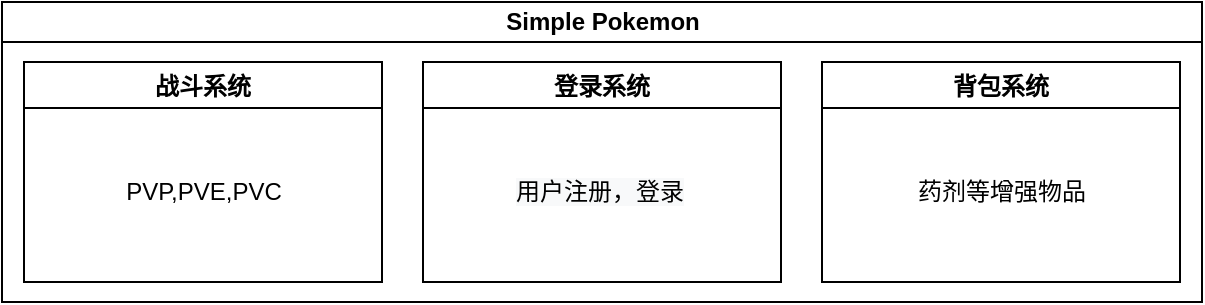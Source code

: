 <mxfile version="19.0.3" type="device"><diagram id="prtHgNgQTEPvFCAcTncT" name="Page-1"><mxGraphModel dx="1170" dy="703" grid="1" gridSize="10" guides="1" tooltips="1" connect="1" arrows="1" fold="1" page="1" pageScale="1" pageWidth="827" pageHeight="1169" math="0" shadow="0"><root><mxCell id="0"/><mxCell id="1" parent="0"/><mxCell id="dNxyNK7c78bLwvsdeMH5-11" value="Simple Pokemon" style="swimlane;html=1;startSize=20;horizontal=1;containerType=tree;glass=0;" parent="1" vertex="1"><mxGeometry x="114" y="10" width="600" height="150" as="geometry"><mxRectangle x="59" y="70" width="80" height="20" as="alternateBounds"/></mxGeometry></mxCell><mxCell id="LM0UL5lmsQJ3iie9vmvs-1" value="战斗系统" style="swimlane;" vertex="1" parent="dNxyNK7c78bLwvsdeMH5-11"><mxGeometry x="11" y="30" width="179" height="110" as="geometry"/></mxCell><mxCell id="LM0UL5lmsQJ3iie9vmvs-8" value="PVP,PVE,PVC" style="text;html=1;strokeColor=none;fillColor=none;align=center;verticalAlign=middle;whiteSpace=wrap;rounded=0;" vertex="1" parent="LM0UL5lmsQJ3iie9vmvs-1"><mxGeometry x="10" y="30" width="160" height="70" as="geometry"/></mxCell><mxCell id="LM0UL5lmsQJ3iie9vmvs-4" value="背包系统" style="swimlane;" vertex="1" parent="dNxyNK7c78bLwvsdeMH5-11"><mxGeometry x="410" y="30" width="179" height="110" as="geometry"/></mxCell><mxCell id="LM0UL5lmsQJ3iie9vmvs-9" value="药剂等增强物品" style="text;html=1;strokeColor=none;fillColor=none;align=center;verticalAlign=middle;whiteSpace=wrap;rounded=0;" vertex="1" parent="LM0UL5lmsQJ3iie9vmvs-4"><mxGeometry x="10" y="30" width="160" height="70" as="geometry"/></mxCell><mxCell id="LM0UL5lmsQJ3iie9vmvs-5" value="登录系统" style="swimlane;" vertex="1" parent="dNxyNK7c78bLwvsdeMH5-11"><mxGeometry x="210.5" y="30" width="179" height="110" as="geometry"/></mxCell><mxCell id="LM0UL5lmsQJ3iie9vmvs-11" value="&lt;span style=&quot;color: rgb(0, 0, 0); font-family: Helvetica; font-size: 12px; font-style: normal; font-variant-ligatures: normal; font-variant-caps: normal; font-weight: 400; letter-spacing: normal; orphans: 2; text-align: center; text-indent: 0px; text-transform: none; widows: 2; word-spacing: 0px; -webkit-text-stroke-width: 0px; background-color: rgb(248, 249, 250); text-decoration-thickness: initial; text-decoration-style: initial; text-decoration-color: initial; float: none; display: inline !important;&quot;&gt;用户注册，登录&lt;/span&gt;" style="text;html=1;strokeColor=none;fillColor=none;align=center;verticalAlign=middle;whiteSpace=wrap;rounded=0;" vertex="1" parent="LM0UL5lmsQJ3iie9vmvs-5"><mxGeometry x="6" y="30" width="164" height="70" as="geometry"/></mxCell></root></mxGraphModel></diagram></mxfile>